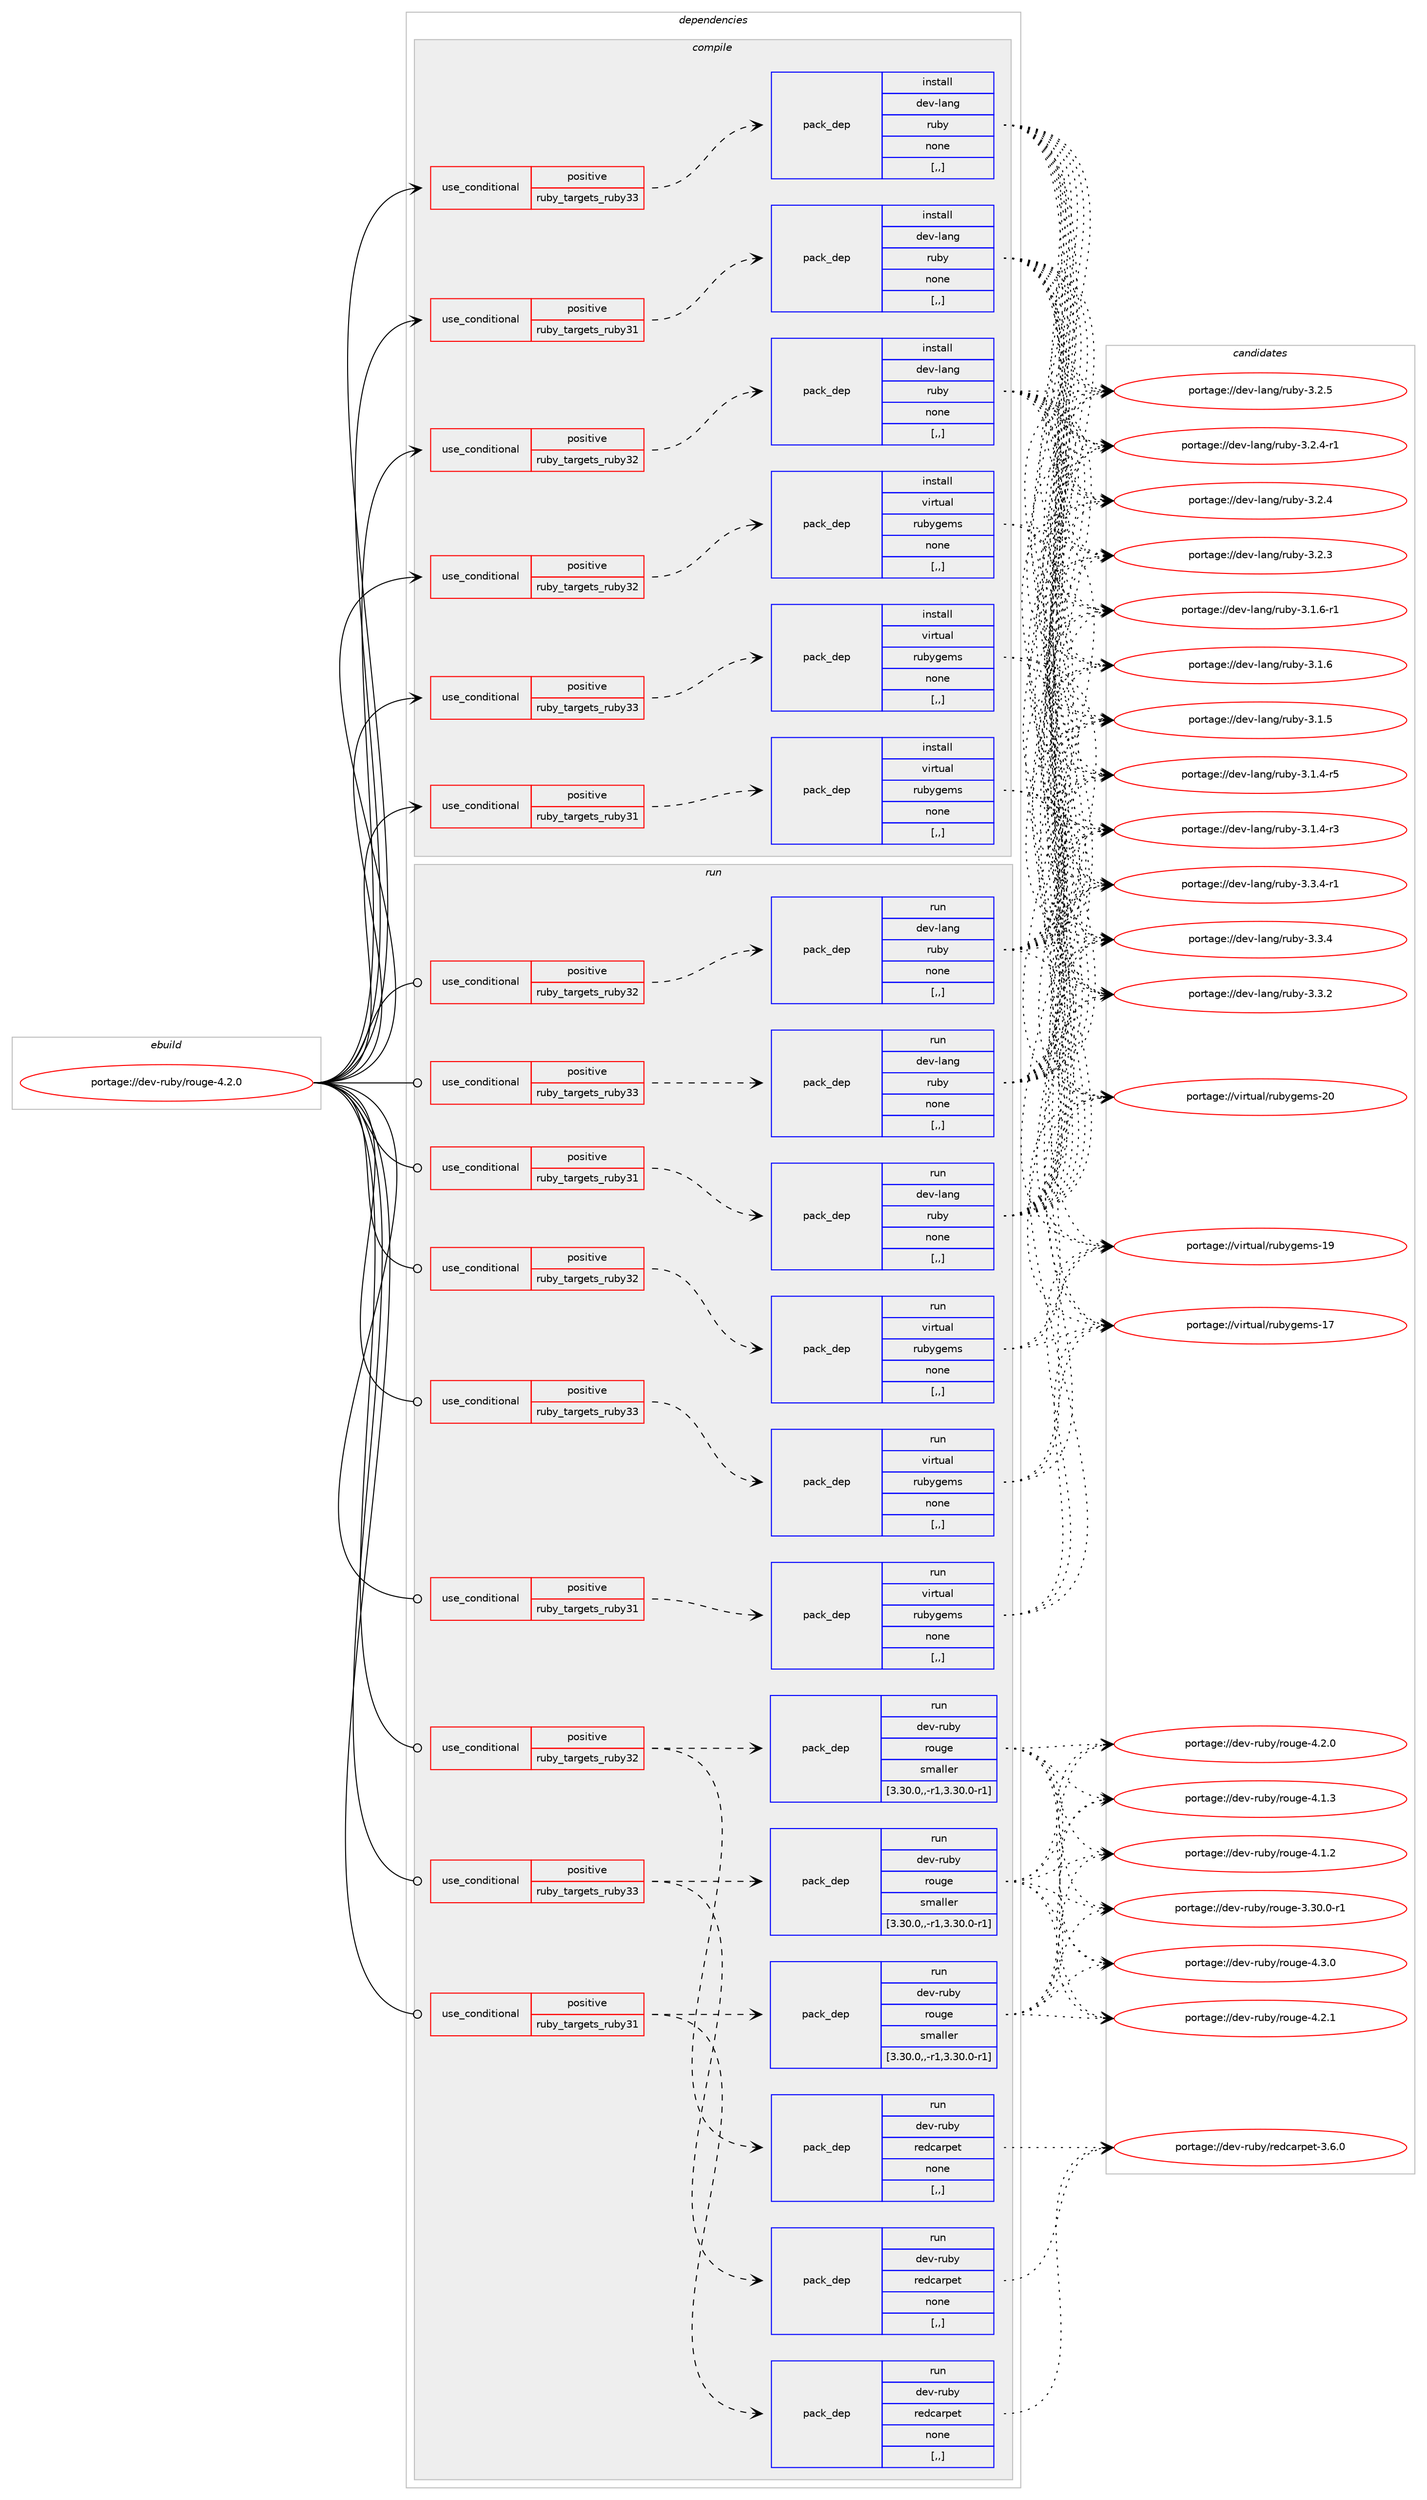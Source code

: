 digraph prolog {

# *************
# Graph options
# *************

newrank=true;
concentrate=true;
compound=true;
graph [rankdir=LR,fontname=Helvetica,fontsize=10,ranksep=1.5];#, ranksep=2.5, nodesep=0.2];
edge  [arrowhead=vee];
node  [fontname=Helvetica,fontsize=10];

# **********
# The ebuild
# **********

subgraph cluster_leftcol {
color=gray;
label=<<i>ebuild</i>>;
id [label="portage://dev-ruby/rouge-4.2.0", color=red, width=4, href="../dev-ruby/rouge-4.2.0.svg"];
}

# ****************
# The dependencies
# ****************

subgraph cluster_midcol {
color=gray;
label=<<i>dependencies</i>>;
subgraph cluster_compile {
fillcolor="#eeeeee";
style=filled;
label=<<i>compile</i>>;
subgraph cond54720 {
dependency199141 [label=<<TABLE BORDER="0" CELLBORDER="1" CELLSPACING="0" CELLPADDING="4"><TR><TD ROWSPAN="3" CELLPADDING="10">use_conditional</TD></TR><TR><TD>positive</TD></TR><TR><TD>ruby_targets_ruby31</TD></TR></TABLE>>, shape=none, color=red];
subgraph pack143059 {
dependency199142 [label=<<TABLE BORDER="0" CELLBORDER="1" CELLSPACING="0" CELLPADDING="4" WIDTH="220"><TR><TD ROWSPAN="6" CELLPADDING="30">pack_dep</TD></TR><TR><TD WIDTH="110">install</TD></TR><TR><TD>dev-lang</TD></TR><TR><TD>ruby</TD></TR><TR><TD>none</TD></TR><TR><TD>[,,]</TD></TR></TABLE>>, shape=none, color=blue];
}
dependency199141:e -> dependency199142:w [weight=20,style="dashed",arrowhead="vee"];
}
id:e -> dependency199141:w [weight=20,style="solid",arrowhead="vee"];
subgraph cond54721 {
dependency199143 [label=<<TABLE BORDER="0" CELLBORDER="1" CELLSPACING="0" CELLPADDING="4"><TR><TD ROWSPAN="3" CELLPADDING="10">use_conditional</TD></TR><TR><TD>positive</TD></TR><TR><TD>ruby_targets_ruby31</TD></TR></TABLE>>, shape=none, color=red];
subgraph pack143060 {
dependency199144 [label=<<TABLE BORDER="0" CELLBORDER="1" CELLSPACING="0" CELLPADDING="4" WIDTH="220"><TR><TD ROWSPAN="6" CELLPADDING="30">pack_dep</TD></TR><TR><TD WIDTH="110">install</TD></TR><TR><TD>virtual</TD></TR><TR><TD>rubygems</TD></TR><TR><TD>none</TD></TR><TR><TD>[,,]</TD></TR></TABLE>>, shape=none, color=blue];
}
dependency199143:e -> dependency199144:w [weight=20,style="dashed",arrowhead="vee"];
}
id:e -> dependency199143:w [weight=20,style="solid",arrowhead="vee"];
subgraph cond54722 {
dependency199145 [label=<<TABLE BORDER="0" CELLBORDER="1" CELLSPACING="0" CELLPADDING="4"><TR><TD ROWSPAN="3" CELLPADDING="10">use_conditional</TD></TR><TR><TD>positive</TD></TR><TR><TD>ruby_targets_ruby32</TD></TR></TABLE>>, shape=none, color=red];
subgraph pack143061 {
dependency199146 [label=<<TABLE BORDER="0" CELLBORDER="1" CELLSPACING="0" CELLPADDING="4" WIDTH="220"><TR><TD ROWSPAN="6" CELLPADDING="30">pack_dep</TD></TR><TR><TD WIDTH="110">install</TD></TR><TR><TD>dev-lang</TD></TR><TR><TD>ruby</TD></TR><TR><TD>none</TD></TR><TR><TD>[,,]</TD></TR></TABLE>>, shape=none, color=blue];
}
dependency199145:e -> dependency199146:w [weight=20,style="dashed",arrowhead="vee"];
}
id:e -> dependency199145:w [weight=20,style="solid",arrowhead="vee"];
subgraph cond54723 {
dependency199147 [label=<<TABLE BORDER="0" CELLBORDER="1" CELLSPACING="0" CELLPADDING="4"><TR><TD ROWSPAN="3" CELLPADDING="10">use_conditional</TD></TR><TR><TD>positive</TD></TR><TR><TD>ruby_targets_ruby32</TD></TR></TABLE>>, shape=none, color=red];
subgraph pack143062 {
dependency199148 [label=<<TABLE BORDER="0" CELLBORDER="1" CELLSPACING="0" CELLPADDING="4" WIDTH="220"><TR><TD ROWSPAN="6" CELLPADDING="30">pack_dep</TD></TR><TR><TD WIDTH="110">install</TD></TR><TR><TD>virtual</TD></TR><TR><TD>rubygems</TD></TR><TR><TD>none</TD></TR><TR><TD>[,,]</TD></TR></TABLE>>, shape=none, color=blue];
}
dependency199147:e -> dependency199148:w [weight=20,style="dashed",arrowhead="vee"];
}
id:e -> dependency199147:w [weight=20,style="solid",arrowhead="vee"];
subgraph cond54724 {
dependency199149 [label=<<TABLE BORDER="0" CELLBORDER="1" CELLSPACING="0" CELLPADDING="4"><TR><TD ROWSPAN="3" CELLPADDING="10">use_conditional</TD></TR><TR><TD>positive</TD></TR><TR><TD>ruby_targets_ruby33</TD></TR></TABLE>>, shape=none, color=red];
subgraph pack143063 {
dependency199150 [label=<<TABLE BORDER="0" CELLBORDER="1" CELLSPACING="0" CELLPADDING="4" WIDTH="220"><TR><TD ROWSPAN="6" CELLPADDING="30">pack_dep</TD></TR><TR><TD WIDTH="110">install</TD></TR><TR><TD>dev-lang</TD></TR><TR><TD>ruby</TD></TR><TR><TD>none</TD></TR><TR><TD>[,,]</TD></TR></TABLE>>, shape=none, color=blue];
}
dependency199149:e -> dependency199150:w [weight=20,style="dashed",arrowhead="vee"];
}
id:e -> dependency199149:w [weight=20,style="solid",arrowhead="vee"];
subgraph cond54725 {
dependency199151 [label=<<TABLE BORDER="0" CELLBORDER="1" CELLSPACING="0" CELLPADDING="4"><TR><TD ROWSPAN="3" CELLPADDING="10">use_conditional</TD></TR><TR><TD>positive</TD></TR><TR><TD>ruby_targets_ruby33</TD></TR></TABLE>>, shape=none, color=red];
subgraph pack143064 {
dependency199152 [label=<<TABLE BORDER="0" CELLBORDER="1" CELLSPACING="0" CELLPADDING="4" WIDTH="220"><TR><TD ROWSPAN="6" CELLPADDING="30">pack_dep</TD></TR><TR><TD WIDTH="110">install</TD></TR><TR><TD>virtual</TD></TR><TR><TD>rubygems</TD></TR><TR><TD>none</TD></TR><TR><TD>[,,]</TD></TR></TABLE>>, shape=none, color=blue];
}
dependency199151:e -> dependency199152:w [weight=20,style="dashed",arrowhead="vee"];
}
id:e -> dependency199151:w [weight=20,style="solid",arrowhead="vee"];
}
subgraph cluster_compileandrun {
fillcolor="#eeeeee";
style=filled;
label=<<i>compile and run</i>>;
}
subgraph cluster_run {
fillcolor="#eeeeee";
style=filled;
label=<<i>run</i>>;
subgraph cond54726 {
dependency199153 [label=<<TABLE BORDER="0" CELLBORDER="1" CELLSPACING="0" CELLPADDING="4"><TR><TD ROWSPAN="3" CELLPADDING="10">use_conditional</TD></TR><TR><TD>positive</TD></TR><TR><TD>ruby_targets_ruby31</TD></TR></TABLE>>, shape=none, color=red];
subgraph pack143065 {
dependency199154 [label=<<TABLE BORDER="0" CELLBORDER="1" CELLSPACING="0" CELLPADDING="4" WIDTH="220"><TR><TD ROWSPAN="6" CELLPADDING="30">pack_dep</TD></TR><TR><TD WIDTH="110">run</TD></TR><TR><TD>dev-lang</TD></TR><TR><TD>ruby</TD></TR><TR><TD>none</TD></TR><TR><TD>[,,]</TD></TR></TABLE>>, shape=none, color=blue];
}
dependency199153:e -> dependency199154:w [weight=20,style="dashed",arrowhead="vee"];
}
id:e -> dependency199153:w [weight=20,style="solid",arrowhead="odot"];
subgraph cond54727 {
dependency199155 [label=<<TABLE BORDER="0" CELLBORDER="1" CELLSPACING="0" CELLPADDING="4"><TR><TD ROWSPAN="3" CELLPADDING="10">use_conditional</TD></TR><TR><TD>positive</TD></TR><TR><TD>ruby_targets_ruby31</TD></TR></TABLE>>, shape=none, color=red];
subgraph pack143066 {
dependency199156 [label=<<TABLE BORDER="0" CELLBORDER="1" CELLSPACING="0" CELLPADDING="4" WIDTH="220"><TR><TD ROWSPAN="6" CELLPADDING="30">pack_dep</TD></TR><TR><TD WIDTH="110">run</TD></TR><TR><TD>dev-ruby</TD></TR><TR><TD>redcarpet</TD></TR><TR><TD>none</TD></TR><TR><TD>[,,]</TD></TR></TABLE>>, shape=none, color=blue];
}
dependency199155:e -> dependency199156:w [weight=20,style="dashed",arrowhead="vee"];
subgraph pack143067 {
dependency199157 [label=<<TABLE BORDER="0" CELLBORDER="1" CELLSPACING="0" CELLPADDING="4" WIDTH="220"><TR><TD ROWSPAN="6" CELLPADDING="30">pack_dep</TD></TR><TR><TD WIDTH="110">run</TD></TR><TR><TD>dev-ruby</TD></TR><TR><TD>rouge</TD></TR><TR><TD>smaller</TD></TR><TR><TD>[3.30.0,,-r1,3.30.0-r1]</TD></TR></TABLE>>, shape=none, color=blue];
}
dependency199155:e -> dependency199157:w [weight=20,style="dashed",arrowhead="vee"];
}
id:e -> dependency199155:w [weight=20,style="solid",arrowhead="odot"];
subgraph cond54728 {
dependency199158 [label=<<TABLE BORDER="0" CELLBORDER="1" CELLSPACING="0" CELLPADDING="4"><TR><TD ROWSPAN="3" CELLPADDING="10">use_conditional</TD></TR><TR><TD>positive</TD></TR><TR><TD>ruby_targets_ruby31</TD></TR></TABLE>>, shape=none, color=red];
subgraph pack143068 {
dependency199159 [label=<<TABLE BORDER="0" CELLBORDER="1" CELLSPACING="0" CELLPADDING="4" WIDTH="220"><TR><TD ROWSPAN="6" CELLPADDING="30">pack_dep</TD></TR><TR><TD WIDTH="110">run</TD></TR><TR><TD>virtual</TD></TR><TR><TD>rubygems</TD></TR><TR><TD>none</TD></TR><TR><TD>[,,]</TD></TR></TABLE>>, shape=none, color=blue];
}
dependency199158:e -> dependency199159:w [weight=20,style="dashed",arrowhead="vee"];
}
id:e -> dependency199158:w [weight=20,style="solid",arrowhead="odot"];
subgraph cond54729 {
dependency199160 [label=<<TABLE BORDER="0" CELLBORDER="1" CELLSPACING="0" CELLPADDING="4"><TR><TD ROWSPAN="3" CELLPADDING="10">use_conditional</TD></TR><TR><TD>positive</TD></TR><TR><TD>ruby_targets_ruby32</TD></TR></TABLE>>, shape=none, color=red];
subgraph pack143069 {
dependency199161 [label=<<TABLE BORDER="0" CELLBORDER="1" CELLSPACING="0" CELLPADDING="4" WIDTH="220"><TR><TD ROWSPAN="6" CELLPADDING="30">pack_dep</TD></TR><TR><TD WIDTH="110">run</TD></TR><TR><TD>dev-lang</TD></TR><TR><TD>ruby</TD></TR><TR><TD>none</TD></TR><TR><TD>[,,]</TD></TR></TABLE>>, shape=none, color=blue];
}
dependency199160:e -> dependency199161:w [weight=20,style="dashed",arrowhead="vee"];
}
id:e -> dependency199160:w [weight=20,style="solid",arrowhead="odot"];
subgraph cond54730 {
dependency199162 [label=<<TABLE BORDER="0" CELLBORDER="1" CELLSPACING="0" CELLPADDING="4"><TR><TD ROWSPAN="3" CELLPADDING="10">use_conditional</TD></TR><TR><TD>positive</TD></TR><TR><TD>ruby_targets_ruby32</TD></TR></TABLE>>, shape=none, color=red];
subgraph pack143070 {
dependency199163 [label=<<TABLE BORDER="0" CELLBORDER="1" CELLSPACING="0" CELLPADDING="4" WIDTH="220"><TR><TD ROWSPAN="6" CELLPADDING="30">pack_dep</TD></TR><TR><TD WIDTH="110">run</TD></TR><TR><TD>dev-ruby</TD></TR><TR><TD>redcarpet</TD></TR><TR><TD>none</TD></TR><TR><TD>[,,]</TD></TR></TABLE>>, shape=none, color=blue];
}
dependency199162:e -> dependency199163:w [weight=20,style="dashed",arrowhead="vee"];
subgraph pack143071 {
dependency199164 [label=<<TABLE BORDER="0" CELLBORDER="1" CELLSPACING="0" CELLPADDING="4" WIDTH="220"><TR><TD ROWSPAN="6" CELLPADDING="30">pack_dep</TD></TR><TR><TD WIDTH="110">run</TD></TR><TR><TD>dev-ruby</TD></TR><TR><TD>rouge</TD></TR><TR><TD>smaller</TD></TR><TR><TD>[3.30.0,,-r1,3.30.0-r1]</TD></TR></TABLE>>, shape=none, color=blue];
}
dependency199162:e -> dependency199164:w [weight=20,style="dashed",arrowhead="vee"];
}
id:e -> dependency199162:w [weight=20,style="solid",arrowhead="odot"];
subgraph cond54731 {
dependency199165 [label=<<TABLE BORDER="0" CELLBORDER="1" CELLSPACING="0" CELLPADDING="4"><TR><TD ROWSPAN="3" CELLPADDING="10">use_conditional</TD></TR><TR><TD>positive</TD></TR><TR><TD>ruby_targets_ruby32</TD></TR></TABLE>>, shape=none, color=red];
subgraph pack143072 {
dependency199166 [label=<<TABLE BORDER="0" CELLBORDER="1" CELLSPACING="0" CELLPADDING="4" WIDTH="220"><TR><TD ROWSPAN="6" CELLPADDING="30">pack_dep</TD></TR><TR><TD WIDTH="110">run</TD></TR><TR><TD>virtual</TD></TR><TR><TD>rubygems</TD></TR><TR><TD>none</TD></TR><TR><TD>[,,]</TD></TR></TABLE>>, shape=none, color=blue];
}
dependency199165:e -> dependency199166:w [weight=20,style="dashed",arrowhead="vee"];
}
id:e -> dependency199165:w [weight=20,style="solid",arrowhead="odot"];
subgraph cond54732 {
dependency199167 [label=<<TABLE BORDER="0" CELLBORDER="1" CELLSPACING="0" CELLPADDING="4"><TR><TD ROWSPAN="3" CELLPADDING="10">use_conditional</TD></TR><TR><TD>positive</TD></TR><TR><TD>ruby_targets_ruby33</TD></TR></TABLE>>, shape=none, color=red];
subgraph pack143073 {
dependency199168 [label=<<TABLE BORDER="0" CELLBORDER="1" CELLSPACING="0" CELLPADDING="4" WIDTH="220"><TR><TD ROWSPAN="6" CELLPADDING="30">pack_dep</TD></TR><TR><TD WIDTH="110">run</TD></TR><TR><TD>dev-lang</TD></TR><TR><TD>ruby</TD></TR><TR><TD>none</TD></TR><TR><TD>[,,]</TD></TR></TABLE>>, shape=none, color=blue];
}
dependency199167:e -> dependency199168:w [weight=20,style="dashed",arrowhead="vee"];
}
id:e -> dependency199167:w [weight=20,style="solid",arrowhead="odot"];
subgraph cond54733 {
dependency199169 [label=<<TABLE BORDER="0" CELLBORDER="1" CELLSPACING="0" CELLPADDING="4"><TR><TD ROWSPAN="3" CELLPADDING="10">use_conditional</TD></TR><TR><TD>positive</TD></TR><TR><TD>ruby_targets_ruby33</TD></TR></TABLE>>, shape=none, color=red];
subgraph pack143074 {
dependency199170 [label=<<TABLE BORDER="0" CELLBORDER="1" CELLSPACING="0" CELLPADDING="4" WIDTH="220"><TR><TD ROWSPAN="6" CELLPADDING="30">pack_dep</TD></TR><TR><TD WIDTH="110">run</TD></TR><TR><TD>dev-ruby</TD></TR><TR><TD>redcarpet</TD></TR><TR><TD>none</TD></TR><TR><TD>[,,]</TD></TR></TABLE>>, shape=none, color=blue];
}
dependency199169:e -> dependency199170:w [weight=20,style="dashed",arrowhead="vee"];
subgraph pack143075 {
dependency199171 [label=<<TABLE BORDER="0" CELLBORDER="1" CELLSPACING="0" CELLPADDING="4" WIDTH="220"><TR><TD ROWSPAN="6" CELLPADDING="30">pack_dep</TD></TR><TR><TD WIDTH="110">run</TD></TR><TR><TD>dev-ruby</TD></TR><TR><TD>rouge</TD></TR><TR><TD>smaller</TD></TR><TR><TD>[3.30.0,,-r1,3.30.0-r1]</TD></TR></TABLE>>, shape=none, color=blue];
}
dependency199169:e -> dependency199171:w [weight=20,style="dashed",arrowhead="vee"];
}
id:e -> dependency199169:w [weight=20,style="solid",arrowhead="odot"];
subgraph cond54734 {
dependency199172 [label=<<TABLE BORDER="0" CELLBORDER="1" CELLSPACING="0" CELLPADDING="4"><TR><TD ROWSPAN="3" CELLPADDING="10">use_conditional</TD></TR><TR><TD>positive</TD></TR><TR><TD>ruby_targets_ruby33</TD></TR></TABLE>>, shape=none, color=red];
subgraph pack143076 {
dependency199173 [label=<<TABLE BORDER="0" CELLBORDER="1" CELLSPACING="0" CELLPADDING="4" WIDTH="220"><TR><TD ROWSPAN="6" CELLPADDING="30">pack_dep</TD></TR><TR><TD WIDTH="110">run</TD></TR><TR><TD>virtual</TD></TR><TR><TD>rubygems</TD></TR><TR><TD>none</TD></TR><TR><TD>[,,]</TD></TR></TABLE>>, shape=none, color=blue];
}
dependency199172:e -> dependency199173:w [weight=20,style="dashed",arrowhead="vee"];
}
id:e -> dependency199172:w [weight=20,style="solid",arrowhead="odot"];
}
}

# **************
# The candidates
# **************

subgraph cluster_choices {
rank=same;
color=gray;
label=<<i>candidates</i>>;

subgraph choice143059 {
color=black;
nodesep=1;
choice100101118451089711010347114117981214551465146524511449 [label="portage://dev-lang/ruby-3.3.4-r1", color=red, width=4,href="../dev-lang/ruby-3.3.4-r1.svg"];
choice10010111845108971101034711411798121455146514652 [label="portage://dev-lang/ruby-3.3.4", color=red, width=4,href="../dev-lang/ruby-3.3.4.svg"];
choice10010111845108971101034711411798121455146514650 [label="portage://dev-lang/ruby-3.3.2", color=red, width=4,href="../dev-lang/ruby-3.3.2.svg"];
choice10010111845108971101034711411798121455146504653 [label="portage://dev-lang/ruby-3.2.5", color=red, width=4,href="../dev-lang/ruby-3.2.5.svg"];
choice100101118451089711010347114117981214551465046524511449 [label="portage://dev-lang/ruby-3.2.4-r1", color=red, width=4,href="../dev-lang/ruby-3.2.4-r1.svg"];
choice10010111845108971101034711411798121455146504652 [label="portage://dev-lang/ruby-3.2.4", color=red, width=4,href="../dev-lang/ruby-3.2.4.svg"];
choice10010111845108971101034711411798121455146504651 [label="portage://dev-lang/ruby-3.2.3", color=red, width=4,href="../dev-lang/ruby-3.2.3.svg"];
choice100101118451089711010347114117981214551464946544511449 [label="portage://dev-lang/ruby-3.1.6-r1", color=red, width=4,href="../dev-lang/ruby-3.1.6-r1.svg"];
choice10010111845108971101034711411798121455146494654 [label="portage://dev-lang/ruby-3.1.6", color=red, width=4,href="../dev-lang/ruby-3.1.6.svg"];
choice10010111845108971101034711411798121455146494653 [label="portage://dev-lang/ruby-3.1.5", color=red, width=4,href="../dev-lang/ruby-3.1.5.svg"];
choice100101118451089711010347114117981214551464946524511453 [label="portage://dev-lang/ruby-3.1.4-r5", color=red, width=4,href="../dev-lang/ruby-3.1.4-r5.svg"];
choice100101118451089711010347114117981214551464946524511451 [label="portage://dev-lang/ruby-3.1.4-r3", color=red, width=4,href="../dev-lang/ruby-3.1.4-r3.svg"];
dependency199142:e -> choice100101118451089711010347114117981214551465146524511449:w [style=dotted,weight="100"];
dependency199142:e -> choice10010111845108971101034711411798121455146514652:w [style=dotted,weight="100"];
dependency199142:e -> choice10010111845108971101034711411798121455146514650:w [style=dotted,weight="100"];
dependency199142:e -> choice10010111845108971101034711411798121455146504653:w [style=dotted,weight="100"];
dependency199142:e -> choice100101118451089711010347114117981214551465046524511449:w [style=dotted,weight="100"];
dependency199142:e -> choice10010111845108971101034711411798121455146504652:w [style=dotted,weight="100"];
dependency199142:e -> choice10010111845108971101034711411798121455146504651:w [style=dotted,weight="100"];
dependency199142:e -> choice100101118451089711010347114117981214551464946544511449:w [style=dotted,weight="100"];
dependency199142:e -> choice10010111845108971101034711411798121455146494654:w [style=dotted,weight="100"];
dependency199142:e -> choice10010111845108971101034711411798121455146494653:w [style=dotted,weight="100"];
dependency199142:e -> choice100101118451089711010347114117981214551464946524511453:w [style=dotted,weight="100"];
dependency199142:e -> choice100101118451089711010347114117981214551464946524511451:w [style=dotted,weight="100"];
}
subgraph choice143060 {
color=black;
nodesep=1;
choice118105114116117971084711411798121103101109115455048 [label="portage://virtual/rubygems-20", color=red, width=4,href="../virtual/rubygems-20.svg"];
choice118105114116117971084711411798121103101109115454957 [label="portage://virtual/rubygems-19", color=red, width=4,href="../virtual/rubygems-19.svg"];
choice118105114116117971084711411798121103101109115454955 [label="portage://virtual/rubygems-17", color=red, width=4,href="../virtual/rubygems-17.svg"];
dependency199144:e -> choice118105114116117971084711411798121103101109115455048:w [style=dotted,weight="100"];
dependency199144:e -> choice118105114116117971084711411798121103101109115454957:w [style=dotted,weight="100"];
dependency199144:e -> choice118105114116117971084711411798121103101109115454955:w [style=dotted,weight="100"];
}
subgraph choice143061 {
color=black;
nodesep=1;
choice100101118451089711010347114117981214551465146524511449 [label="portage://dev-lang/ruby-3.3.4-r1", color=red, width=4,href="../dev-lang/ruby-3.3.4-r1.svg"];
choice10010111845108971101034711411798121455146514652 [label="portage://dev-lang/ruby-3.3.4", color=red, width=4,href="../dev-lang/ruby-3.3.4.svg"];
choice10010111845108971101034711411798121455146514650 [label="portage://dev-lang/ruby-3.3.2", color=red, width=4,href="../dev-lang/ruby-3.3.2.svg"];
choice10010111845108971101034711411798121455146504653 [label="portage://dev-lang/ruby-3.2.5", color=red, width=4,href="../dev-lang/ruby-3.2.5.svg"];
choice100101118451089711010347114117981214551465046524511449 [label="portage://dev-lang/ruby-3.2.4-r1", color=red, width=4,href="../dev-lang/ruby-3.2.4-r1.svg"];
choice10010111845108971101034711411798121455146504652 [label="portage://dev-lang/ruby-3.2.4", color=red, width=4,href="../dev-lang/ruby-3.2.4.svg"];
choice10010111845108971101034711411798121455146504651 [label="portage://dev-lang/ruby-3.2.3", color=red, width=4,href="../dev-lang/ruby-3.2.3.svg"];
choice100101118451089711010347114117981214551464946544511449 [label="portage://dev-lang/ruby-3.1.6-r1", color=red, width=4,href="../dev-lang/ruby-3.1.6-r1.svg"];
choice10010111845108971101034711411798121455146494654 [label="portage://dev-lang/ruby-3.1.6", color=red, width=4,href="../dev-lang/ruby-3.1.6.svg"];
choice10010111845108971101034711411798121455146494653 [label="portage://dev-lang/ruby-3.1.5", color=red, width=4,href="../dev-lang/ruby-3.1.5.svg"];
choice100101118451089711010347114117981214551464946524511453 [label="portage://dev-lang/ruby-3.1.4-r5", color=red, width=4,href="../dev-lang/ruby-3.1.4-r5.svg"];
choice100101118451089711010347114117981214551464946524511451 [label="portage://dev-lang/ruby-3.1.4-r3", color=red, width=4,href="../dev-lang/ruby-3.1.4-r3.svg"];
dependency199146:e -> choice100101118451089711010347114117981214551465146524511449:w [style=dotted,weight="100"];
dependency199146:e -> choice10010111845108971101034711411798121455146514652:w [style=dotted,weight="100"];
dependency199146:e -> choice10010111845108971101034711411798121455146514650:w [style=dotted,weight="100"];
dependency199146:e -> choice10010111845108971101034711411798121455146504653:w [style=dotted,weight="100"];
dependency199146:e -> choice100101118451089711010347114117981214551465046524511449:w [style=dotted,weight="100"];
dependency199146:e -> choice10010111845108971101034711411798121455146504652:w [style=dotted,weight="100"];
dependency199146:e -> choice10010111845108971101034711411798121455146504651:w [style=dotted,weight="100"];
dependency199146:e -> choice100101118451089711010347114117981214551464946544511449:w [style=dotted,weight="100"];
dependency199146:e -> choice10010111845108971101034711411798121455146494654:w [style=dotted,weight="100"];
dependency199146:e -> choice10010111845108971101034711411798121455146494653:w [style=dotted,weight="100"];
dependency199146:e -> choice100101118451089711010347114117981214551464946524511453:w [style=dotted,weight="100"];
dependency199146:e -> choice100101118451089711010347114117981214551464946524511451:w [style=dotted,weight="100"];
}
subgraph choice143062 {
color=black;
nodesep=1;
choice118105114116117971084711411798121103101109115455048 [label="portage://virtual/rubygems-20", color=red, width=4,href="../virtual/rubygems-20.svg"];
choice118105114116117971084711411798121103101109115454957 [label="portage://virtual/rubygems-19", color=red, width=4,href="../virtual/rubygems-19.svg"];
choice118105114116117971084711411798121103101109115454955 [label="portage://virtual/rubygems-17", color=red, width=4,href="../virtual/rubygems-17.svg"];
dependency199148:e -> choice118105114116117971084711411798121103101109115455048:w [style=dotted,weight="100"];
dependency199148:e -> choice118105114116117971084711411798121103101109115454957:w [style=dotted,weight="100"];
dependency199148:e -> choice118105114116117971084711411798121103101109115454955:w [style=dotted,weight="100"];
}
subgraph choice143063 {
color=black;
nodesep=1;
choice100101118451089711010347114117981214551465146524511449 [label="portage://dev-lang/ruby-3.3.4-r1", color=red, width=4,href="../dev-lang/ruby-3.3.4-r1.svg"];
choice10010111845108971101034711411798121455146514652 [label="portage://dev-lang/ruby-3.3.4", color=red, width=4,href="../dev-lang/ruby-3.3.4.svg"];
choice10010111845108971101034711411798121455146514650 [label="portage://dev-lang/ruby-3.3.2", color=red, width=4,href="../dev-lang/ruby-3.3.2.svg"];
choice10010111845108971101034711411798121455146504653 [label="portage://dev-lang/ruby-3.2.5", color=red, width=4,href="../dev-lang/ruby-3.2.5.svg"];
choice100101118451089711010347114117981214551465046524511449 [label="portage://dev-lang/ruby-3.2.4-r1", color=red, width=4,href="../dev-lang/ruby-3.2.4-r1.svg"];
choice10010111845108971101034711411798121455146504652 [label="portage://dev-lang/ruby-3.2.4", color=red, width=4,href="../dev-lang/ruby-3.2.4.svg"];
choice10010111845108971101034711411798121455146504651 [label="portage://dev-lang/ruby-3.2.3", color=red, width=4,href="../dev-lang/ruby-3.2.3.svg"];
choice100101118451089711010347114117981214551464946544511449 [label="portage://dev-lang/ruby-3.1.6-r1", color=red, width=4,href="../dev-lang/ruby-3.1.6-r1.svg"];
choice10010111845108971101034711411798121455146494654 [label="portage://dev-lang/ruby-3.1.6", color=red, width=4,href="../dev-lang/ruby-3.1.6.svg"];
choice10010111845108971101034711411798121455146494653 [label="portage://dev-lang/ruby-3.1.5", color=red, width=4,href="../dev-lang/ruby-3.1.5.svg"];
choice100101118451089711010347114117981214551464946524511453 [label="portage://dev-lang/ruby-3.1.4-r5", color=red, width=4,href="../dev-lang/ruby-3.1.4-r5.svg"];
choice100101118451089711010347114117981214551464946524511451 [label="portage://dev-lang/ruby-3.1.4-r3", color=red, width=4,href="../dev-lang/ruby-3.1.4-r3.svg"];
dependency199150:e -> choice100101118451089711010347114117981214551465146524511449:w [style=dotted,weight="100"];
dependency199150:e -> choice10010111845108971101034711411798121455146514652:w [style=dotted,weight="100"];
dependency199150:e -> choice10010111845108971101034711411798121455146514650:w [style=dotted,weight="100"];
dependency199150:e -> choice10010111845108971101034711411798121455146504653:w [style=dotted,weight="100"];
dependency199150:e -> choice100101118451089711010347114117981214551465046524511449:w [style=dotted,weight="100"];
dependency199150:e -> choice10010111845108971101034711411798121455146504652:w [style=dotted,weight="100"];
dependency199150:e -> choice10010111845108971101034711411798121455146504651:w [style=dotted,weight="100"];
dependency199150:e -> choice100101118451089711010347114117981214551464946544511449:w [style=dotted,weight="100"];
dependency199150:e -> choice10010111845108971101034711411798121455146494654:w [style=dotted,weight="100"];
dependency199150:e -> choice10010111845108971101034711411798121455146494653:w [style=dotted,weight="100"];
dependency199150:e -> choice100101118451089711010347114117981214551464946524511453:w [style=dotted,weight="100"];
dependency199150:e -> choice100101118451089711010347114117981214551464946524511451:w [style=dotted,weight="100"];
}
subgraph choice143064 {
color=black;
nodesep=1;
choice118105114116117971084711411798121103101109115455048 [label="portage://virtual/rubygems-20", color=red, width=4,href="../virtual/rubygems-20.svg"];
choice118105114116117971084711411798121103101109115454957 [label="portage://virtual/rubygems-19", color=red, width=4,href="../virtual/rubygems-19.svg"];
choice118105114116117971084711411798121103101109115454955 [label="portage://virtual/rubygems-17", color=red, width=4,href="../virtual/rubygems-17.svg"];
dependency199152:e -> choice118105114116117971084711411798121103101109115455048:w [style=dotted,weight="100"];
dependency199152:e -> choice118105114116117971084711411798121103101109115454957:w [style=dotted,weight="100"];
dependency199152:e -> choice118105114116117971084711411798121103101109115454955:w [style=dotted,weight="100"];
}
subgraph choice143065 {
color=black;
nodesep=1;
choice100101118451089711010347114117981214551465146524511449 [label="portage://dev-lang/ruby-3.3.4-r1", color=red, width=4,href="../dev-lang/ruby-3.3.4-r1.svg"];
choice10010111845108971101034711411798121455146514652 [label="portage://dev-lang/ruby-3.3.4", color=red, width=4,href="../dev-lang/ruby-3.3.4.svg"];
choice10010111845108971101034711411798121455146514650 [label="portage://dev-lang/ruby-3.3.2", color=red, width=4,href="../dev-lang/ruby-3.3.2.svg"];
choice10010111845108971101034711411798121455146504653 [label="portage://dev-lang/ruby-3.2.5", color=red, width=4,href="../dev-lang/ruby-3.2.5.svg"];
choice100101118451089711010347114117981214551465046524511449 [label="portage://dev-lang/ruby-3.2.4-r1", color=red, width=4,href="../dev-lang/ruby-3.2.4-r1.svg"];
choice10010111845108971101034711411798121455146504652 [label="portage://dev-lang/ruby-3.2.4", color=red, width=4,href="../dev-lang/ruby-3.2.4.svg"];
choice10010111845108971101034711411798121455146504651 [label="portage://dev-lang/ruby-3.2.3", color=red, width=4,href="../dev-lang/ruby-3.2.3.svg"];
choice100101118451089711010347114117981214551464946544511449 [label="portage://dev-lang/ruby-3.1.6-r1", color=red, width=4,href="../dev-lang/ruby-3.1.6-r1.svg"];
choice10010111845108971101034711411798121455146494654 [label="portage://dev-lang/ruby-3.1.6", color=red, width=4,href="../dev-lang/ruby-3.1.6.svg"];
choice10010111845108971101034711411798121455146494653 [label="portage://dev-lang/ruby-3.1.5", color=red, width=4,href="../dev-lang/ruby-3.1.5.svg"];
choice100101118451089711010347114117981214551464946524511453 [label="portage://dev-lang/ruby-3.1.4-r5", color=red, width=4,href="../dev-lang/ruby-3.1.4-r5.svg"];
choice100101118451089711010347114117981214551464946524511451 [label="portage://dev-lang/ruby-3.1.4-r3", color=red, width=4,href="../dev-lang/ruby-3.1.4-r3.svg"];
dependency199154:e -> choice100101118451089711010347114117981214551465146524511449:w [style=dotted,weight="100"];
dependency199154:e -> choice10010111845108971101034711411798121455146514652:w [style=dotted,weight="100"];
dependency199154:e -> choice10010111845108971101034711411798121455146514650:w [style=dotted,weight="100"];
dependency199154:e -> choice10010111845108971101034711411798121455146504653:w [style=dotted,weight="100"];
dependency199154:e -> choice100101118451089711010347114117981214551465046524511449:w [style=dotted,weight="100"];
dependency199154:e -> choice10010111845108971101034711411798121455146504652:w [style=dotted,weight="100"];
dependency199154:e -> choice10010111845108971101034711411798121455146504651:w [style=dotted,weight="100"];
dependency199154:e -> choice100101118451089711010347114117981214551464946544511449:w [style=dotted,weight="100"];
dependency199154:e -> choice10010111845108971101034711411798121455146494654:w [style=dotted,weight="100"];
dependency199154:e -> choice10010111845108971101034711411798121455146494653:w [style=dotted,weight="100"];
dependency199154:e -> choice100101118451089711010347114117981214551464946524511453:w [style=dotted,weight="100"];
dependency199154:e -> choice100101118451089711010347114117981214551464946524511451:w [style=dotted,weight="100"];
}
subgraph choice143066 {
color=black;
nodesep=1;
choice1001011184511411798121471141011009997114112101116455146544648 [label="portage://dev-ruby/redcarpet-3.6.0", color=red, width=4,href="../dev-ruby/redcarpet-3.6.0.svg"];
dependency199156:e -> choice1001011184511411798121471141011009997114112101116455146544648:w [style=dotted,weight="100"];
}
subgraph choice143067 {
color=black;
nodesep=1;
choice100101118451141179812147114111117103101455246514648 [label="portage://dev-ruby/rouge-4.3.0", color=red, width=4,href="../dev-ruby/rouge-4.3.0.svg"];
choice100101118451141179812147114111117103101455246504649 [label="portage://dev-ruby/rouge-4.2.1", color=red, width=4,href="../dev-ruby/rouge-4.2.1.svg"];
choice100101118451141179812147114111117103101455246504648 [label="portage://dev-ruby/rouge-4.2.0", color=red, width=4,href="../dev-ruby/rouge-4.2.0.svg"];
choice100101118451141179812147114111117103101455246494651 [label="portage://dev-ruby/rouge-4.1.3", color=red, width=4,href="../dev-ruby/rouge-4.1.3.svg"];
choice100101118451141179812147114111117103101455246494650 [label="portage://dev-ruby/rouge-4.1.2", color=red, width=4,href="../dev-ruby/rouge-4.1.2.svg"];
choice100101118451141179812147114111117103101455146514846484511449 [label="portage://dev-ruby/rouge-3.30.0-r1", color=red, width=4,href="../dev-ruby/rouge-3.30.0-r1.svg"];
dependency199157:e -> choice100101118451141179812147114111117103101455246514648:w [style=dotted,weight="100"];
dependency199157:e -> choice100101118451141179812147114111117103101455246504649:w [style=dotted,weight="100"];
dependency199157:e -> choice100101118451141179812147114111117103101455246504648:w [style=dotted,weight="100"];
dependency199157:e -> choice100101118451141179812147114111117103101455246494651:w [style=dotted,weight="100"];
dependency199157:e -> choice100101118451141179812147114111117103101455246494650:w [style=dotted,weight="100"];
dependency199157:e -> choice100101118451141179812147114111117103101455146514846484511449:w [style=dotted,weight="100"];
}
subgraph choice143068 {
color=black;
nodesep=1;
choice118105114116117971084711411798121103101109115455048 [label="portage://virtual/rubygems-20", color=red, width=4,href="../virtual/rubygems-20.svg"];
choice118105114116117971084711411798121103101109115454957 [label="portage://virtual/rubygems-19", color=red, width=4,href="../virtual/rubygems-19.svg"];
choice118105114116117971084711411798121103101109115454955 [label="portage://virtual/rubygems-17", color=red, width=4,href="../virtual/rubygems-17.svg"];
dependency199159:e -> choice118105114116117971084711411798121103101109115455048:w [style=dotted,weight="100"];
dependency199159:e -> choice118105114116117971084711411798121103101109115454957:w [style=dotted,weight="100"];
dependency199159:e -> choice118105114116117971084711411798121103101109115454955:w [style=dotted,weight="100"];
}
subgraph choice143069 {
color=black;
nodesep=1;
choice100101118451089711010347114117981214551465146524511449 [label="portage://dev-lang/ruby-3.3.4-r1", color=red, width=4,href="../dev-lang/ruby-3.3.4-r1.svg"];
choice10010111845108971101034711411798121455146514652 [label="portage://dev-lang/ruby-3.3.4", color=red, width=4,href="../dev-lang/ruby-3.3.4.svg"];
choice10010111845108971101034711411798121455146514650 [label="portage://dev-lang/ruby-3.3.2", color=red, width=4,href="../dev-lang/ruby-3.3.2.svg"];
choice10010111845108971101034711411798121455146504653 [label="portage://dev-lang/ruby-3.2.5", color=red, width=4,href="../dev-lang/ruby-3.2.5.svg"];
choice100101118451089711010347114117981214551465046524511449 [label="portage://dev-lang/ruby-3.2.4-r1", color=red, width=4,href="../dev-lang/ruby-3.2.4-r1.svg"];
choice10010111845108971101034711411798121455146504652 [label="portage://dev-lang/ruby-3.2.4", color=red, width=4,href="../dev-lang/ruby-3.2.4.svg"];
choice10010111845108971101034711411798121455146504651 [label="portage://dev-lang/ruby-3.2.3", color=red, width=4,href="../dev-lang/ruby-3.2.3.svg"];
choice100101118451089711010347114117981214551464946544511449 [label="portage://dev-lang/ruby-3.1.6-r1", color=red, width=4,href="../dev-lang/ruby-3.1.6-r1.svg"];
choice10010111845108971101034711411798121455146494654 [label="portage://dev-lang/ruby-3.1.6", color=red, width=4,href="../dev-lang/ruby-3.1.6.svg"];
choice10010111845108971101034711411798121455146494653 [label="portage://dev-lang/ruby-3.1.5", color=red, width=4,href="../dev-lang/ruby-3.1.5.svg"];
choice100101118451089711010347114117981214551464946524511453 [label="portage://dev-lang/ruby-3.1.4-r5", color=red, width=4,href="../dev-lang/ruby-3.1.4-r5.svg"];
choice100101118451089711010347114117981214551464946524511451 [label="portage://dev-lang/ruby-3.1.4-r3", color=red, width=4,href="../dev-lang/ruby-3.1.4-r3.svg"];
dependency199161:e -> choice100101118451089711010347114117981214551465146524511449:w [style=dotted,weight="100"];
dependency199161:e -> choice10010111845108971101034711411798121455146514652:w [style=dotted,weight="100"];
dependency199161:e -> choice10010111845108971101034711411798121455146514650:w [style=dotted,weight="100"];
dependency199161:e -> choice10010111845108971101034711411798121455146504653:w [style=dotted,weight="100"];
dependency199161:e -> choice100101118451089711010347114117981214551465046524511449:w [style=dotted,weight="100"];
dependency199161:e -> choice10010111845108971101034711411798121455146504652:w [style=dotted,weight="100"];
dependency199161:e -> choice10010111845108971101034711411798121455146504651:w [style=dotted,weight="100"];
dependency199161:e -> choice100101118451089711010347114117981214551464946544511449:w [style=dotted,weight="100"];
dependency199161:e -> choice10010111845108971101034711411798121455146494654:w [style=dotted,weight="100"];
dependency199161:e -> choice10010111845108971101034711411798121455146494653:w [style=dotted,weight="100"];
dependency199161:e -> choice100101118451089711010347114117981214551464946524511453:w [style=dotted,weight="100"];
dependency199161:e -> choice100101118451089711010347114117981214551464946524511451:w [style=dotted,weight="100"];
}
subgraph choice143070 {
color=black;
nodesep=1;
choice1001011184511411798121471141011009997114112101116455146544648 [label="portage://dev-ruby/redcarpet-3.6.0", color=red, width=4,href="../dev-ruby/redcarpet-3.6.0.svg"];
dependency199163:e -> choice1001011184511411798121471141011009997114112101116455146544648:w [style=dotted,weight="100"];
}
subgraph choice143071 {
color=black;
nodesep=1;
choice100101118451141179812147114111117103101455246514648 [label="portage://dev-ruby/rouge-4.3.0", color=red, width=4,href="../dev-ruby/rouge-4.3.0.svg"];
choice100101118451141179812147114111117103101455246504649 [label="portage://dev-ruby/rouge-4.2.1", color=red, width=4,href="../dev-ruby/rouge-4.2.1.svg"];
choice100101118451141179812147114111117103101455246504648 [label="portage://dev-ruby/rouge-4.2.0", color=red, width=4,href="../dev-ruby/rouge-4.2.0.svg"];
choice100101118451141179812147114111117103101455246494651 [label="portage://dev-ruby/rouge-4.1.3", color=red, width=4,href="../dev-ruby/rouge-4.1.3.svg"];
choice100101118451141179812147114111117103101455246494650 [label="portage://dev-ruby/rouge-4.1.2", color=red, width=4,href="../dev-ruby/rouge-4.1.2.svg"];
choice100101118451141179812147114111117103101455146514846484511449 [label="portage://dev-ruby/rouge-3.30.0-r1", color=red, width=4,href="../dev-ruby/rouge-3.30.0-r1.svg"];
dependency199164:e -> choice100101118451141179812147114111117103101455246514648:w [style=dotted,weight="100"];
dependency199164:e -> choice100101118451141179812147114111117103101455246504649:w [style=dotted,weight="100"];
dependency199164:e -> choice100101118451141179812147114111117103101455246504648:w [style=dotted,weight="100"];
dependency199164:e -> choice100101118451141179812147114111117103101455246494651:w [style=dotted,weight="100"];
dependency199164:e -> choice100101118451141179812147114111117103101455246494650:w [style=dotted,weight="100"];
dependency199164:e -> choice100101118451141179812147114111117103101455146514846484511449:w [style=dotted,weight="100"];
}
subgraph choice143072 {
color=black;
nodesep=1;
choice118105114116117971084711411798121103101109115455048 [label="portage://virtual/rubygems-20", color=red, width=4,href="../virtual/rubygems-20.svg"];
choice118105114116117971084711411798121103101109115454957 [label="portage://virtual/rubygems-19", color=red, width=4,href="../virtual/rubygems-19.svg"];
choice118105114116117971084711411798121103101109115454955 [label="portage://virtual/rubygems-17", color=red, width=4,href="../virtual/rubygems-17.svg"];
dependency199166:e -> choice118105114116117971084711411798121103101109115455048:w [style=dotted,weight="100"];
dependency199166:e -> choice118105114116117971084711411798121103101109115454957:w [style=dotted,weight="100"];
dependency199166:e -> choice118105114116117971084711411798121103101109115454955:w [style=dotted,weight="100"];
}
subgraph choice143073 {
color=black;
nodesep=1;
choice100101118451089711010347114117981214551465146524511449 [label="portage://dev-lang/ruby-3.3.4-r1", color=red, width=4,href="../dev-lang/ruby-3.3.4-r1.svg"];
choice10010111845108971101034711411798121455146514652 [label="portage://dev-lang/ruby-3.3.4", color=red, width=4,href="../dev-lang/ruby-3.3.4.svg"];
choice10010111845108971101034711411798121455146514650 [label="portage://dev-lang/ruby-3.3.2", color=red, width=4,href="../dev-lang/ruby-3.3.2.svg"];
choice10010111845108971101034711411798121455146504653 [label="portage://dev-lang/ruby-3.2.5", color=red, width=4,href="../dev-lang/ruby-3.2.5.svg"];
choice100101118451089711010347114117981214551465046524511449 [label="portage://dev-lang/ruby-3.2.4-r1", color=red, width=4,href="../dev-lang/ruby-3.2.4-r1.svg"];
choice10010111845108971101034711411798121455146504652 [label="portage://dev-lang/ruby-3.2.4", color=red, width=4,href="../dev-lang/ruby-3.2.4.svg"];
choice10010111845108971101034711411798121455146504651 [label="portage://dev-lang/ruby-3.2.3", color=red, width=4,href="../dev-lang/ruby-3.2.3.svg"];
choice100101118451089711010347114117981214551464946544511449 [label="portage://dev-lang/ruby-3.1.6-r1", color=red, width=4,href="../dev-lang/ruby-3.1.6-r1.svg"];
choice10010111845108971101034711411798121455146494654 [label="portage://dev-lang/ruby-3.1.6", color=red, width=4,href="../dev-lang/ruby-3.1.6.svg"];
choice10010111845108971101034711411798121455146494653 [label="portage://dev-lang/ruby-3.1.5", color=red, width=4,href="../dev-lang/ruby-3.1.5.svg"];
choice100101118451089711010347114117981214551464946524511453 [label="portage://dev-lang/ruby-3.1.4-r5", color=red, width=4,href="../dev-lang/ruby-3.1.4-r5.svg"];
choice100101118451089711010347114117981214551464946524511451 [label="portage://dev-lang/ruby-3.1.4-r3", color=red, width=4,href="../dev-lang/ruby-3.1.4-r3.svg"];
dependency199168:e -> choice100101118451089711010347114117981214551465146524511449:w [style=dotted,weight="100"];
dependency199168:e -> choice10010111845108971101034711411798121455146514652:w [style=dotted,weight="100"];
dependency199168:e -> choice10010111845108971101034711411798121455146514650:w [style=dotted,weight="100"];
dependency199168:e -> choice10010111845108971101034711411798121455146504653:w [style=dotted,weight="100"];
dependency199168:e -> choice100101118451089711010347114117981214551465046524511449:w [style=dotted,weight="100"];
dependency199168:e -> choice10010111845108971101034711411798121455146504652:w [style=dotted,weight="100"];
dependency199168:e -> choice10010111845108971101034711411798121455146504651:w [style=dotted,weight="100"];
dependency199168:e -> choice100101118451089711010347114117981214551464946544511449:w [style=dotted,weight="100"];
dependency199168:e -> choice10010111845108971101034711411798121455146494654:w [style=dotted,weight="100"];
dependency199168:e -> choice10010111845108971101034711411798121455146494653:w [style=dotted,weight="100"];
dependency199168:e -> choice100101118451089711010347114117981214551464946524511453:w [style=dotted,weight="100"];
dependency199168:e -> choice100101118451089711010347114117981214551464946524511451:w [style=dotted,weight="100"];
}
subgraph choice143074 {
color=black;
nodesep=1;
choice1001011184511411798121471141011009997114112101116455146544648 [label="portage://dev-ruby/redcarpet-3.6.0", color=red, width=4,href="../dev-ruby/redcarpet-3.6.0.svg"];
dependency199170:e -> choice1001011184511411798121471141011009997114112101116455146544648:w [style=dotted,weight="100"];
}
subgraph choice143075 {
color=black;
nodesep=1;
choice100101118451141179812147114111117103101455246514648 [label="portage://dev-ruby/rouge-4.3.0", color=red, width=4,href="../dev-ruby/rouge-4.3.0.svg"];
choice100101118451141179812147114111117103101455246504649 [label="portage://dev-ruby/rouge-4.2.1", color=red, width=4,href="../dev-ruby/rouge-4.2.1.svg"];
choice100101118451141179812147114111117103101455246504648 [label="portage://dev-ruby/rouge-4.2.0", color=red, width=4,href="../dev-ruby/rouge-4.2.0.svg"];
choice100101118451141179812147114111117103101455246494651 [label="portage://dev-ruby/rouge-4.1.3", color=red, width=4,href="../dev-ruby/rouge-4.1.3.svg"];
choice100101118451141179812147114111117103101455246494650 [label="portage://dev-ruby/rouge-4.1.2", color=red, width=4,href="../dev-ruby/rouge-4.1.2.svg"];
choice100101118451141179812147114111117103101455146514846484511449 [label="portage://dev-ruby/rouge-3.30.0-r1", color=red, width=4,href="../dev-ruby/rouge-3.30.0-r1.svg"];
dependency199171:e -> choice100101118451141179812147114111117103101455246514648:w [style=dotted,weight="100"];
dependency199171:e -> choice100101118451141179812147114111117103101455246504649:w [style=dotted,weight="100"];
dependency199171:e -> choice100101118451141179812147114111117103101455246504648:w [style=dotted,weight="100"];
dependency199171:e -> choice100101118451141179812147114111117103101455246494651:w [style=dotted,weight="100"];
dependency199171:e -> choice100101118451141179812147114111117103101455246494650:w [style=dotted,weight="100"];
dependency199171:e -> choice100101118451141179812147114111117103101455146514846484511449:w [style=dotted,weight="100"];
}
subgraph choice143076 {
color=black;
nodesep=1;
choice118105114116117971084711411798121103101109115455048 [label="portage://virtual/rubygems-20", color=red, width=4,href="../virtual/rubygems-20.svg"];
choice118105114116117971084711411798121103101109115454957 [label="portage://virtual/rubygems-19", color=red, width=4,href="../virtual/rubygems-19.svg"];
choice118105114116117971084711411798121103101109115454955 [label="portage://virtual/rubygems-17", color=red, width=4,href="../virtual/rubygems-17.svg"];
dependency199173:e -> choice118105114116117971084711411798121103101109115455048:w [style=dotted,weight="100"];
dependency199173:e -> choice118105114116117971084711411798121103101109115454957:w [style=dotted,weight="100"];
dependency199173:e -> choice118105114116117971084711411798121103101109115454955:w [style=dotted,weight="100"];
}
}

}
